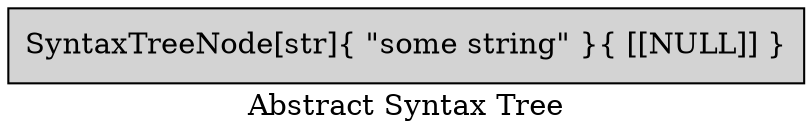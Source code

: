digraph
{
    label = "Abstract Syntax Tree"
    splines = ortho

    cf2a385 [ label = "SyntaxTreeNode[str]{ \"some string\" }{ [[NULL]] }", shape = box, style = filled ]
}
